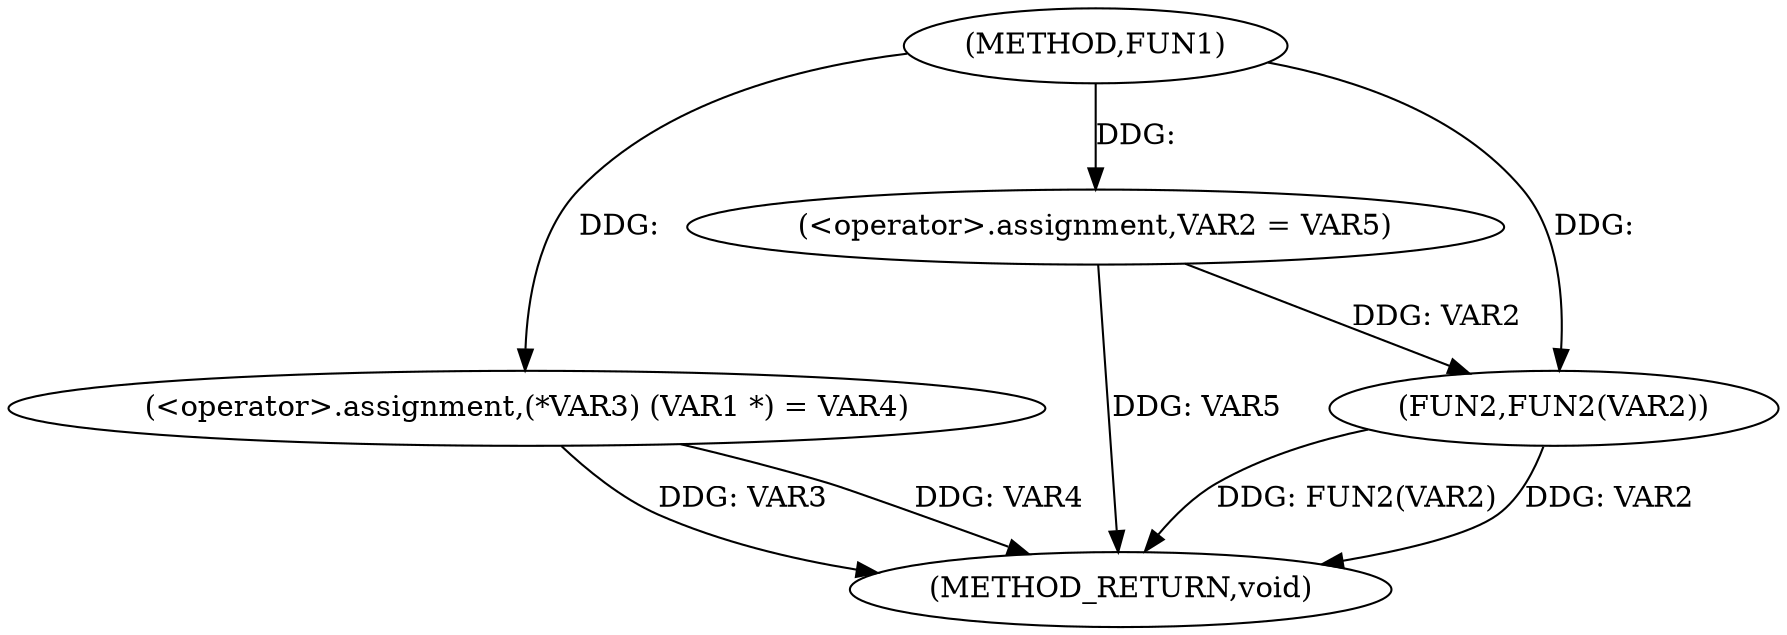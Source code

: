 digraph FUN1 {  
"1000100" [label = "(METHOD,FUN1)" ]
"1000114" [label = "(METHOD_RETURN,void)" ]
"1000104" [label = "(<operator>.assignment,(*VAR3) (VAR1 *) = VAR4)" ]
"1000109" [label = "(<operator>.assignment,VAR2 = VAR5)" ]
"1000112" [label = "(FUN2,FUN2(VAR2))" ]
  "1000104" -> "1000114"  [ label = "DDG: VAR3"] 
  "1000112" -> "1000114"  [ label = "DDG: FUN2(VAR2)"] 
  "1000112" -> "1000114"  [ label = "DDG: VAR2"] 
  "1000109" -> "1000114"  [ label = "DDG: VAR5"] 
  "1000104" -> "1000114"  [ label = "DDG: VAR4"] 
  "1000100" -> "1000104"  [ label = "DDG: "] 
  "1000100" -> "1000109"  [ label = "DDG: "] 
  "1000109" -> "1000112"  [ label = "DDG: VAR2"] 
  "1000100" -> "1000112"  [ label = "DDG: "] 
}
